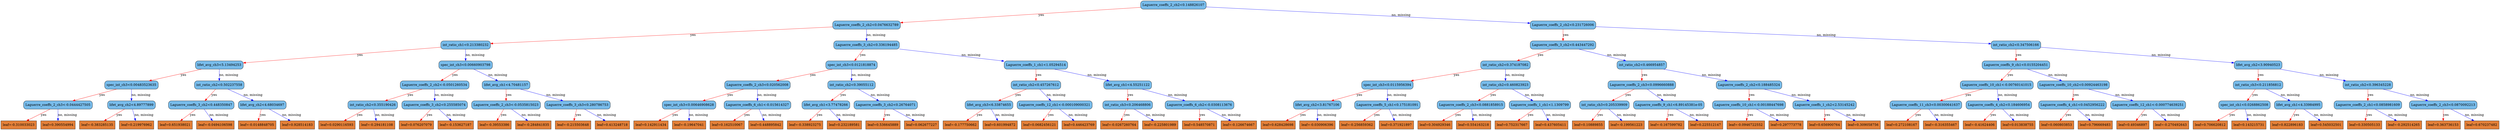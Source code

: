 digraph {
	graph [bb="0,0,8660,567",
		rankdir=TB
	];
	node [label="\N"];
	0	[fillcolor="#78bceb",
		height=0.5,
		label="Laguerre_coeffs_2_ch2<0.148826107",
		pos="4796.1,549",
		shape=box,
		style="filled, rounded",
		width=3.1076];
	1	[fillcolor="#78bceb",
		height=0.5,
		label="Laguerre_coeffs_2_ch2<0.0476632789",
		pos="3318.1,460.5",
		shape=box,
		style="filled, rounded",
		width=3.2014];
	0 -> 1	[color="#FF0000",
		label=yes,
		lp="4199.1,504.75",
		pos="e,3433.8,468.27 4683.8,541.43 4413.8,525.62 3729.3,485.57 3445,468.93"];
	2	[fillcolor="#78bceb",
		height=0.5,
		label="Laguerre_coeffs_2_ch2<0.231726006",
		pos="5548.1,460.5",
		shape=box,
		style="filled, rounded",
		width=3.1076];
	0 -> 2	[color="#0000FF",
		label="no, missing",
		lp="5272,504.75",
		pos="e,5435.9,474.41 4908.3,535.1 5046.8,519.17 5281.5,492.17 5424.9,475.68"];
	3	[fillcolor="#78bceb",
		height=0.5,
		label="int_ratio_ch1<0.213380232",
		pos="1609.1,372",
		shape=box,
		style="filled, rounded",
		width=2.3264];
	1 -> 3	[color="#FF0000",
		label=yes,
		lp="2626.1,416.25",
		pos="e,1693.4,377.26 3202.7,453.66 2884.3,437.54 1998.1,392.69 1704.8,377.84"];
	4	[fillcolor="#78bceb",
		height=0.5,
		label="Laguerre_coeffs_3_ch2<0.336194485",
		pos="3318.1,372",
		shape=box,
		style="filled, rounded",
		width=3.1076];
	1 -> 4	[color="#0000FF",
		label="no, missing",
		lp="3350,416.25",
		pos="e,3318.1,390.35 3318.1,442.41 3318.1,430.76 3318.1,415.05 3318.1,401.52"];
	5	[fillcolor="#78bceb",
		height=0.5,
		label="Laguerre_coeffs_3_ch2<0.443447292",
		pos="5548.1,372",
		shape=box,
		style="filled, rounded",
		width=3.1076];
	2 -> 5	[color="#FF0000",
		label=yes,
		lp="5557.1,416.25",
		pos="e,5548.1,390.35 5548.1,442.41 5548.1,430.76 5548.1,415.05 5548.1,401.52"];
	6	[fillcolor="#78bceb",
		height=0.5,
		label="int_ratio_ch2<0.347506166",
		pos="6982.1,372",
		shape=box,
		style="filled, rounded",
		width=2.3264];
	2 -> 6	[color="#0000FF",
		label="no, missing",
		lp="6426,416.25",
		pos="e,6898,378.07 5660.3,452.73 5933.9,436.23 6631.2,394.17 6886.6,378.76"];
	7	[fillcolor="#78bceb",
		height=0.5,
		label="lifet_avg_ch3<5.13494253",
		pos="814.12,283.5",
		shape=box,
		style="filled, rounded",
		width=2.2639];
	3 -> 7	[color="#FF0000",
		label=yes,
		lp="1292.1,327.75",
		pos="e,895.9,293.4 1525.2,361.87 1375.5,345.58 1063.4,311.63 907.32,294.64"];
	8	[fillcolor="#78bceb",
		height=0.5,
		label="spec_int_ch3<0.00660903798",
		pos="1609.1,283.5",
		shape=box,
		style="filled, rounded",
		width=2.5035];
	3 -> 8	[color="#0000FF",
		label="no, missing",
		lp="1641,327.75",
		pos="e,1609.1,301.85 1609.1,353.91 1609.1,342.26 1609.1,326.55 1609.1,313.02"];
	9	[fillcolor="#78bceb",
		height=0.5,
		label="spec_int_ch3<0.0121818874",
		pos="2965.1,283.5",
		shape=box,
		style="filled, rounded",
		width=2.4097];
	4 -> 9	[color="#FF0000",
		label=yes,
		lp="3183.1,327.75",
		pos="e,3036.3,301.95 3247.1,353.6 3189.4,339.46 3107.9,319.49 3047.4,304.65"];
	10	[fillcolor="#78bceb",
		height=0.5,
		label="Laguerre_coeffs_1_ch1<1.05294514",
		pos="3566.1,283.5",
		shape=box,
		style="filled, rounded",
		width=3.0139];
	4 -> 10	[color="#0000FF",
		label="no, missing",
		lp="3497,327.75",
		pos="e,3516.3,301.87 3368,353.6 3407.7,339.76 3463.4,320.34 3505.6,305.61"];
	15	[fillcolor="#78bceb",
		height=0.5,
		label="spec_int_ch3<0.00483523635",
		pos="441.12,195",
		shape=box,
		style="filled, rounded",
		width=2.5035];
	7 -> 15	[color="#FF0000",
		label=yes,
		lp="670.12,239.25",
		pos="e,516.36,213.45 739.09,265.1 677.86,250.9 591.29,230.82 527.24,215.97"];
	16	[fillcolor="#78bceb",
		height=0.5,
		label="int_ratio_ch2<0.502237558",
		pos="814.12,195",
		shape=box,
		style="filled, rounded",
		width=2.3264];
	7 -> 16	[color="#0000FF",
		label="no, missing",
		lp="846,239.25",
		pos="e,814.12,213.35 814.12,265.41 814.12,253.76 814.12,238.05 814.12,224.52"];
	17	[fillcolor="#78bceb",
		height=0.5,
		label="Laguerre_coeffs_2_ch2<-0.0501260534",
		pos="1501.1,195",
		shape=box,
		style="filled, rounded",
		width=3.2639];
	8 -> 17	[color="#FF0000",
		label=yes,
		lp="1574.1,239.25",
		pos="e,1522.7,213.27 1587.5,265.2 1571.5,252.36 1549.4,234.66 1531.6,220.38"];
	18	[fillcolor="#78bceb",
		height=0.5,
		label="lifet_avg_ch1<4.70481157",
		pos="1748.1,195",
		shape=box,
		style="filled, rounded",
		width=2.2639];
	8 -> 18	[color="#0000FF",
		label="no, missing",
		lp="1723,239.25",
		pos="e,1720.4,213.27 1636.9,265.2 1658.1,252 1687.6,233.68 1710.8,219.21"];
	31	[fillcolor="#78bceb",
		height=0.5,
		label="Laguerre_coeffs_2_ch3<-0.0444427505",
		pos="196.12,106.5",
		shape=box,
		style="filled, rounded",
		width=3.2639];
	15 -> 31	[color="#FF0000",
		label=yes,
		lp="350.12,150.75",
		pos="e,245.33,124.87 391.84,176.6 352.72,162.79 297.86,143.42 256.17,128.7"];
	32	[fillcolor="#78bceb",
		height=0.5,
		label="lifet_avg_ch2<4.89777899",
		pos="441.12,106.5",
		shape=box,
		style="filled, rounded",
		width=2.2639];
	15 -> 32	[color="#0000FF",
		label="no, missing",
		lp="473,150.75",
		pos="e,441.12,124.85 441.12,176.91 441.12,165.26 441.12,149.55 441.12,136.02"];
	33	[fillcolor="#78bceb",
		height=0.5,
		label="Laguerre_coeffs_3_ch2<0.448350847",
		pos="708.12,106.5",
		shape=box,
		style="filled, rounded",
		width=3.1076];
	16 -> 33	[color="#FF0000",
		label=yes,
		lp="780.12,150.75",
		pos="e,729.28,124.77 792.93,176.7 777.19,163.86 755.5,146.16 738,131.88"];
	34	[fillcolor="#78bceb",
		height=0.5,
		label="lifet_avg_ch2<4.68034697",
		pos="919.12,106.5",
		shape=box,
		style="filled, rounded",
		width=2.2639];
	16 -> 34	[color="#0000FF",
		label="no, missing",
		lp="908,150.75",
		pos="e,898.17,124.77 835.12,176.7 850.72,163.86 872.2,146.16 889.53,131.88"];
	63	[fillcolor="#e48038",
		height=0.5,
		label="leaf=-0.310033023",
		pos="60.125,18",
		shape=box,
		style=filled,
		width=1.6701];
	31 -> 63	[color="#FF0000",
		label=yes,
		lp="150.12,62.25",
		pos="e,87.273,36.267 168.93,88.203 148.27,75.062 119.63,56.846 96.92,42.403"];
	64	[fillcolor="#e48038",
		height=0.5,
		label="leaf=0.390554994",
		pos="196.12,18",
		shape=box,
		style=filled,
		width=1.6076];
	31 -> 64	[color="#0000FF",
		label="no, missing",
		lp="228,62.25",
		pos="e,196.12,36.35 196.12,88.41 196.12,76.758 196.12,61.047 196.12,47.519"];
	65	[fillcolor="#e48038",
		height=0.5,
		label="leaf=-0.383285135",
		pos="332.12,18",
		shape=box,
		style=filled,
		width=1.6701];
	32 -> 65	[color="#FF0000",
		label=yes,
		lp="406.12,62.25",
		pos="e,353.88,36.267 419.33,88.203 403.14,75.356 380.84,57.661 362.85,43.38"];
	66	[fillcolor="#e48038",
		height=0.5,
		label="leaf=0.219976962",
		pos="468.12,18",
		shape=box,
		style=filled,
		width=1.6076];
	32 -> 66	[color="#0000FF",
		label="no, missing",
		lp="489,62.25",
		pos="e,462.71,36.35 446.46,88.41 450.13,76.64 455.1,60.729 459.35,47.11"];
	67	[fillcolor="#e48038",
		height=0.5,
		label="leaf=0.651938021",
		pos="602.12,18",
		shape=box,
		style=filled,
		width=1.6076];
	33 -> 67	[color="#FF0000",
		label=yes,
		lp="674.12,62.25",
		pos="e,623.28,36.267 686.93,88.203 671.19,75.356 649.5,57.661 632,43.38"];
	68	[fillcolor="#e48038",
		height=0.5,
		label="leaf=-0.0494106598",
		pos="741.12,18",
		shape=box,
		style=filled,
		width=1.7639];
	33 -> 68	[color="#0000FF",
		label="no, missing",
		lp="760,62.25",
		pos="e,734.51,36.35 714.64,88.41 719.18,76.522 725.33,60.41 730.56,46.702"];
	69	[fillcolor="#e48038",
		height=0.5,
		label="leaf=-0.0148848705",
		pos="886.12,18",
		shape=box,
		style=filled,
		width=1.7639];
	34 -> 69	[color="#FF0000",
		label=yes,
		lp="915.12,62.25",
		pos="e,892.74,36.35 912.61,88.41 908.07,76.522 901.92,60.41 896.69,46.702"];
	70	[fillcolor="#e48038",
		height=0.5,
		label="leaf=0.928514183",
		pos="1025.1,18",
		shape=box,
		style=filled,
		width=1.6076];
	34 -> 70	[color="#0000FF",
		label="no, missing",
		lp="1014,62.25",
		pos="e,1004,36.267 940.32,88.203 956.06,75.356 977.75,57.661 995.25,43.38"];
	35	[fillcolor="#78bceb",
		height=0.5,
		label="int_ratio_ch2<0.355190426",
		pos="1287.1,106.5",
		shape=box,
		style="filled, rounded",
		width=2.3264];
	17 -> 35	[color="#FF0000",
		label=yes,
		lp="1423.1,150.75",
		pos="e,1330.1,124.87 1458.1,176.6 1424.2,162.9 1376.8,143.75 1340.5,129.08"];
	36	[fillcolor="#78bceb",
		height=0.5,
		label="Laguerre_coeffs_3_ch2<0.255585074",
		pos="1501.1,106.5",
		shape=box,
		style="filled, rounded",
		width=3.1076];
	17 -> 36	[color="#0000FF",
		label="no, missing",
		lp="1533,150.75",
		pos="e,1501.1,124.85 1501.1,176.91 1501.1,165.26 1501.1,149.55 1501.1,136.02"];
	37	[fillcolor="#78bceb",
		height=0.5,
		label="Laguerre_coeffs_2_ch3<-0.0535815023",
		pos="1748.1,106.5",
		shape=box,
		style="filled, rounded",
		width=3.2639];
	18 -> 37	[color="#FF0000",
		label=yes,
		lp="1757.1,150.75",
		pos="e,1748.1,124.85 1748.1,176.91 1748.1,165.26 1748.1,149.55 1748.1,136.02"];
	38	[fillcolor="#78bceb",
		height=0.5,
		label="Laguerre_coeffs_3_ch3<0.280786753",
		pos="1995.1,106.5",
		shape=box,
		style="filled, rounded",
		width=3.1076];
	18 -> 38	[color="#0000FF",
		label="no, missing",
		lp="1926,150.75",
		pos="e,1945.5,124.87 1797.8,176.6 1837.3,162.76 1892.8,143.34 1934.9,128.61"];
	71	[fillcolor="#e48038",
		height=0.5,
		label="leaf=0.0290116593",
		pos="1162.1,18",
		shape=box,
		style=filled,
		width=1.7014];
	35 -> 71	[color="#FF0000",
		label=yes,
		lp="1245.1,62.25",
		pos="e,1187.1,36.267 1262.1,88.203 1243.3,75.179 1217.3,57.173 1196.5,42.792"];
	72	[fillcolor="#e48038",
		height=0.5,
		label="leaf=-0.294181108",
		pos="1301.1,18",
		shape=box,
		style=filled,
		width=1.6701];
	35 -> 72	[color="#0000FF",
		label="no, missing",
		lp="1328,62.25",
		pos="e,1298.3,36.35 1289.9,88.41 1291.8,76.758 1294.3,61.047 1296.5,47.519"];
	73	[fillcolor="#e48038",
		height=0.5,
		label="leaf=0.076207079",
		pos="1437.1,18",
		shape=box,
		style=filled,
		width=1.6076];
	36 -> 73	[color="#FF0000",
		label=yes,
		lp="1484.1,62.25",
		pos="e,1450,36.35 1488.5,88.41 1479.4,76.169 1467.1,59.449 1456.7,45.487"];
	74	[fillcolor="#e48038",
		height=0.5,
		label="leaf=-0.153627187",
		pos="1573.1,18",
		shape=box,
		style=filled,
		width=1.6701];
	36 -> 74	[color="#0000FF",
		label="no, missing",
		lp="1576,62.25",
		pos="e,1558.7,36.35 1515.3,88.41 1525.6,76.051 1539.7,59.127 1551.4,45.085"];
	75	[fillcolor="#e48038",
		height=0.5,
		label="leaf=-0.39553386",
		pos="1708.1,18",
		shape=box,
		style=filled,
		width=1.5764];
	37 -> 75	[color="#FF0000",
		label=yes,
		lp="1741.1,62.25",
		pos="e,1716.1,36.35 1740.2,88.41 1734.7,76.522 1727.3,60.41 1720.9,46.702"];
	76	[fillcolor="#e48038",
		height=0.5,
		label="leaf=-0.284841835",
		pos="1843.1,18",
		shape=box,
		style=filled,
		width=1.6701];
	37 -> 76	[color="#0000FF",
		label="no, missing",
		lp="1837,62.25",
		pos="e,1824.1,36.35 1766.9,88.41 1780.9,75.698 1800.1,58.157 1815.8,43.889"];
	77	[fillcolor="#e48038",
		height=0.5,
		label="leaf=-0.215503648",
		pos="1981.1,18",
		shape=box,
		style=filled,
		width=1.6701];
	38 -> 77	[color="#FF0000",
		label=yes,
		lp="1999.1,62.25",
		pos="e,1983.9,36.35 1992.4,88.41 1990.5,76.758 1987.9,61.047 1985.7,47.519"];
	78	[fillcolor="#e48038",
		height=0.5,
		label="leaf=0.413248718",
		pos="2117.1,18",
		shape=box,
		style=filled,
		width=1.6076];
	38 -> 78	[color="#0000FF",
		label="no, missing",
		lp="2099,62.25",
		pos="e,2092.8,36.267 2019.5,88.203 2037.9,75.179 2063.3,57.173 2083.6,42.792"];
	19	[fillcolor="#78bceb",
		height=0.5,
		label="Laguerre_coeffs_2_ch3<0.020562008",
		pos="2620.1,195",
		shape=box,
		style="filled, rounded",
		width=3.1076];
	9 -> 19	[color="#FF0000",
		label=yes,
		lp="2833.1,239.25",
		pos="e,2689.7,213.45 2895.7,265.1 2839.3,250.96 2759.7,230.99 2700.5,216.15"];
	20	[fillcolor="#78bceb",
		height=0.5,
		label="int_ratio_ch2<0.39055112",
		pos="2965.1,195",
		shape=box,
		style="filled, rounded",
		width=2.2326];
	9 -> 20	[color="#0000FF",
		label="no, missing",
		lp="2997,239.25",
		pos="e,2965.1,213.35 2965.1,265.41 2965.1,253.76 2965.1,238.05 2965.1,224.52"];
	21	[fillcolor="#78bceb",
		height=0.5,
		label="int_ratio_ch2<0.457267612",
		pos="3566.1,195",
		shape=box,
		style="filled, rounded",
		width=2.3264];
	10 -> 21	[color="#FF0000",
		label=yes,
		lp="3575.1,239.25",
		pos="e,3566.1,213.35 3566.1,265.41 3566.1,253.76 3566.1,238.05 3566.1,224.52"];
	22	[fillcolor="#78bceb",
		height=0.5,
		label="lifet_avg_ch1<4.55251122",
		pos="3906.1,195",
		shape=box,
		style="filled, rounded",
		width=2.2639];
	10 -> 22	[color="#0000FF",
		label="no, missing",
		lp="3799,239.25",
		pos="e,3837.5,213.45 3634.5,265.1 3690,250.99 3768.3,231.07 3826.5,216.25"];
	39	[fillcolor="#78bceb",
		height=0.5,
		label="spec_int_ch3<0.00646908628",
		pos="2384.1,106.5",
		shape=box,
		style="filled, rounded",
		width=2.5035];
	19 -> 39	[color="#FF0000",
		label=yes,
		lp="2533.1,150.75",
		pos="e,2431.5,124.87 2572.7,176.6 2535,162.82 2482.3,143.5 2442.2,128.79"];
	40	[fillcolor="#78bceb",
		height=0.5,
		label="Laguerre_coeffs_6_ch1<-0.015614327",
		pos="2620.1,106.5",
		shape=box,
		style="filled, rounded",
		width=3.1701];
	19 -> 40	[color="#0000FF",
		label="no, missing",
		lp="2652,150.75",
		pos="e,2620.1,124.85 2620.1,176.91 2620.1,165.26 2620.1,149.55 2620.1,136.02"];
	41	[fillcolor="#78bceb",
		height=0.5,
		label="lifet_avg_ch1<3.77478266",
		pos="2867.1,106.5",
		shape=box,
		style="filled, rounded",
		width=2.2639];
	20 -> 41	[color="#FF0000",
		label=yes,
		lp="2934.1,150.75",
		pos="e,2886.8,124.85 2945.8,176.91 2931.4,164.2 2911.5,146.66 2895.3,132.39"];
	42	[fillcolor="#78bceb",
		height=0.5,
		label="Laguerre_coeffs_3_ch2<0.26764071",
		pos="3075.1,106.5",
		shape=box,
		style="filled, rounded",
		width=3.0139];
	20 -> 42	[color="#0000FF",
		label="no, missing",
		lp="3062,150.75",
		pos="e,3053.2,124.77 2987.1,176.7 3003.5,163.86 3026,146.16 3044.1,131.88"];
	79	[fillcolor="#e48038",
		height=0.5,
		label="leaf=0.142911434",
		pos="2251.1,18",
		shape=box,
		style=filled,
		width=1.6076];
	39 -> 79	[color="#FF0000",
		label=yes,
		lp="2339.1,62.25",
		pos="e,2277.7,36.267 2357.5,88.203 2337.3,75.062 2309.3,56.846 2287.1,42.403"];
	80	[fillcolor="#e48038",
		height=0.5,
		label="leaf=-0.19647041",
		pos="2384.1,18",
		shape=box,
		style=filled,
		width=1.5764];
	39 -> 80	[color="#0000FF",
		label="no, missing",
		lp="2416,62.25",
		pos="e,2384.1,36.35 2384.1,88.41 2384.1,76.758 2384.1,61.047 2384.1,47.519"];
	81	[fillcolor="#e48038",
		height=0.5,
		label="leaf=0.162510067",
		pos="2517.1,18",
		shape=box,
		style=filled,
		width=1.6076];
	40 -> 81	[color="#FF0000",
		label=yes,
		lp="2587.1,62.25",
		pos="e,2537.8,36.35 2599.8,88.41 2584.5,75.581 2563.4,57.831 2546.3,43.493"];
	82	[fillcolor="#e48038",
		height=0.5,
		label="leaf=0.448895842",
		pos="2651.1,18",
		shape=box,
		style=filled,
		width=1.6076];
	40 -> 82	[color="#0000FF",
		label="no, missing",
		lp="2671,62.25",
		pos="e,2644.9,36.35 2626.2,88.41 2630.5,76.64 2636.2,60.729 2641.1,47.11"];
	83	[fillcolor="#e48038",
		height=0.5,
		label="leaf=-0.338923275",
		pos="2787.1,18",
		shape=box,
		style=filled,
		width=1.6701];
	41 -> 83	[color="#FF0000",
		label=yes,
		lp="2844.1,62.25",
		pos="e,2803.2,36.35 2851.3,88.41 2839.8,75.934 2823.9,58.805 2810.9,44.685"];
	84	[fillcolor="#e48038",
		height=0.5,
		label="leaf=0.232189581",
		pos="2923.1,18",
		shape=box,
		style=filled,
		width=1.6076];
	41 -> 84	[color="#0000FF",
		label="no, missing",
		lp="2933,62.25",
		pos="e,2911.9,36.35 2878.2,88.41 2886,76.287 2896.7,59.77 2905.7,45.89"];
	85	[fillcolor="#e48038",
		height=0.5,
		label="leaf=0.536645889",
		pos="3057.1,18",
		shape=box,
		style=filled,
		width=1.6076];
	42 -> 85	[color="#FF0000",
		label=yes,
		lp="3077.1,62.25",
		pos="e,3060.7,36.35 3071.6,88.41 3069.1,76.758 3065.9,61.047 3063.1,47.519"];
	86	[fillcolor="#e48038",
		height=0.5,
		label="leaf=0.062677227",
		pos="3191.1,18",
		shape=box,
		style=filled,
		width=1.6076];
	42 -> 86	[color="#0000FF",
		label="no, missing",
		lp="3176,62.25",
		pos="e,3168,36.267 3098.3,88.203 3115.7,75.238 3139.7,57.336 3159,42.988"];
	43	[fillcolor="#78bceb",
		height=0.5,
		label="lifet_avg_ch3<6.33874655",
		pos="3418.1,106.5",
		shape=box,
		style="filled, rounded",
		width=2.2639];
	21 -> 43	[color="#FF0000",
		label=yes,
		lp="3515.1,150.75",
		pos="e,3447.9,124.91 3536.5,176.7 3513.9,163.49 3482.5,145.14 3457.7,130.66"];
	44	[fillcolor="#78bceb",
		height=0.5,
		label="Laguerre_coeffs_12_ch1<-0.000109000321",
		pos="3645.1,106.5",
		shape=box,
		style="filled, rounded",
		width=3.5451];
	21 -> 44	[color="#0000FF",
		label="no, missing",
		lp="3645,150.75",
		pos="e,3629.3,124.85 3581.7,176.91 3593.1,164.43 3608.8,147.3 3621.7,133.18"];
	45	[fillcolor="#78bceb",
		height=0.5,
		label="int_ratio_ch3<0.206468806",
		pos="3906.1,106.5",
		shape=box,
		style="filled, rounded",
		width=2.3264];
	22 -> 45	[color="#FF0000",
		label=yes,
		lp="3915.1,150.75",
		pos="e,3906.1,124.85 3906.1,176.91 3906.1,165.26 3906.1,149.55 3906.1,136.02"];
	46	[fillcolor="#78bceb",
		height=0.5,
		label="Laguerre_coeffs_6_ch2<-0.0308113676",
		pos="4154.1,106.5",
		shape=box,
		style="filled, rounded",
		width=3.2639];
	22 -> 46	[color="#0000FF",
		label="no, missing",
		lp="4085,150.75",
		pos="e,4104.3,124.87 3956,176.6 3995.7,162.76 4051.4,143.34 4093.6,128.61"];
	87	[fillcolor="#e48038",
		height=0.5,
		label="leaf=-0.177750662",
		pos="3327.1,18",
		shape=box,
		style=filled,
		width=1.6701];
	43 -> 87	[color="#FF0000",
		label=yes,
		lp="3390.1,62.25",
		pos="e,3345.4,36.35 3400.1,88.41 3386.8,75.698 3368.3,58.157 3353.3,43.889"];
	88	[fillcolor="#e48038",
		height=0.5,
		label="leaf=0.601994872",
		pos="3463.1,18",
		shape=box,
		style=filled,
		width=1.6076];
	43 -> 88	[color="#0000FF",
		label="no, missing",
		lp="3477,62.25",
		pos="e,3454.1,36.35 3427,88.41 3433.3,76.405 3441.7,60.091 3448.9,46.295"];
	89	[fillcolor="#e48038",
		height=0.5,
		label="leaf=0.0682456121",
		pos="3600.1,18",
		shape=box,
		style=filled,
		width=1.7014];
	44 -> 89	[color="#FF0000",
		label=yes,
		lp="3636.1,62.25",
		pos="e,3609.2,36.35 3636.2,88.41 3630,76.405 3621.5,60.091 3614.3,46.295"];
	90	[fillcolor="#e48038",
		height=0.5,
		label="leaf=0.446423769",
		pos="3737.1,18",
		shape=box,
		style=filled,
		width=1.6076];
	44 -> 90	[color="#0000FF",
		label="no, missing",
		lp="3732,62.25",
		pos="e,3718.7,36.35 3663.3,88.41 3676.8,75.698 3695.5,58.157 3710.7,43.889"];
	91	[fillcolor="#e48038",
		height=0.5,
		label="leaf=-0.0267260764",
		pos="3876.1,18",
		shape=box,
		style=filled,
		width=1.7639];
	45 -> 91	[color="#FF0000",
		label=yes,
		lp="3903.1,62.25",
		pos="e,3882.1,36.35 3900.2,88.41 3896.1,76.64 3890.6,60.729 3885.9,47.11"];
	92	[fillcolor="#e48038",
		height=0.5,
		label="leaf=-0.225801989",
		pos="4018.1,18",
		shape=box,
		style=filled,
		width=1.6701];
	45 -> 92	[color="#0000FF",
		label="no, missing",
		lp="4005,62.25",
		pos="e,3995.8,36.267 3928.5,88.203 3945.2,75.297 3968.3,57.498 3986.8,43.183"];
	93	[fillcolor="#e48038",
		height=0.5,
		label="leaf=0.548570871",
		pos="4154.1,18",
		shape=box,
		style=filled,
		width=1.6076];
	46 -> 93	[color="#FF0000",
		label=yes,
		lp="4163.1,62.25",
		pos="e,4154.1,36.35 4154.1,88.41 4154.1,76.758 4154.1,61.047 4154.1,47.519"];
	94	[fillcolor="#e48038",
		height=0.5,
		label="leaf=-0.126674667",
		pos="4290.1,18",
		shape=box,
		style=filled,
		width=1.6701];
	46 -> 94	[color="#0000FF",
		label="no, missing",
		lp="4267,62.25",
		pos="e,4263,36.267 4181.3,88.203 4202,75.062 4230.6,56.846 4253.3,42.403"];
	11	[fillcolor="#78bceb",
		height=0.5,
		label="int_ratio_ch2<0.374187082",
		pos="5147.1,283.5",
		shape=box,
		style="filled, rounded",
		width=2.3264];
	5 -> 11	[color="#FF0000",
		label=yes,
		lp="5393.1,327.75",
		pos="e,5228,301.95 5467.5,353.6 5401.4,339.34 5307.8,319.16 5238.9,304.29"];
	12	[fillcolor="#78bceb",
		height=0.5,
		label="int_ratio_ch2<0.466954857",
		pos="5789.1,283.5",
		shape=box,
		style="filled, rounded",
		width=2.3264];
	5 -> 12	[color="#0000FF",
		label="no, missing",
		lp="5723,327.75",
		pos="e,5740.7,301.87 5596.6,353.6 5635.1,339.79 5689.1,320.42 5730.1,305.7"];
	13	[fillcolor="#78bceb",
		height=0.5,
		label="Laguerre_coeffs_9_ch1<0.0155204451",
		pos="6982.1,283.5",
		shape=box,
		style="filled, rounded",
		width=3.2014];
	6 -> 13	[color="#FF0000",
		label=yes,
		lp="6991.1,327.75",
		pos="e,6982.1,301.85 6982.1,353.91 6982.1,342.26 6982.1,326.55 6982.1,313.02"];
	14	[fillcolor="#78bceb",
		height=0.5,
		label="lifet_avg_ch2<3.90940523",
		pos="7853.1,283.5",
		shape=box,
		style="filled, rounded",
		width=2.2639];
	6 -> 14	[color="#0000FF",
		label="no, missing",
		lp="7528,327.75",
		pos="e,7771.2,292.63 7066,362.67 7229.5,346.43 7589.5,310.68 7760,293.75"];
	23	[fillcolor="#78bceb",
		height=0.5,
		label="spec_int_ch3<0.0115956394",
		pos="4804.1,195",
		shape=box,
		style="filled, rounded",
		width=2.4097];
	11 -> 23	[color="#FF0000",
		label=yes,
		lp="5016.1,239.25",
		pos="e,4873.3,213.45 5078.1,265.1 5022.2,250.99 4943.2,231.07 4884.4,216.25"];
	24	[fillcolor="#78bceb",
		height=0.5,
		label="int_ratio_ch2<0.460823923",
		pos="5147.1,195",
		shape=box,
		style="filled, rounded",
		width=2.3264];
	11 -> 24	[color="#0000FF",
		label="no, missing",
		lp="5179,239.25",
		pos="e,5147.1,213.35 5147.1,265.41 5147.1,253.76 5147.1,238.05 5147.1,224.52"];
	25	[fillcolor="#78bceb",
		height=0.5,
		label="Laguerre_coeffs_2_ch3<0.0996660888",
		pos="5789.1,195",
		shape=box,
		style="filled, rounded",
		width=3.2014];
	12 -> 25	[color="#FF0000",
		label=yes,
		lp="5798.1,239.25",
		pos="e,5789.1,213.35 5789.1,265.41 5789.1,253.76 5789.1,238.05 5789.1,224.52"];
	26	[fillcolor="#78bceb",
		height=0.5,
		label="Laguerre_coeffs_2_ch2<0.188485324",
		pos="6059.1,195",
		shape=box,
		style="filled, rounded",
		width=3.1076];
	12 -> 26	[color="#0000FF",
		label="no, missing",
		lp="5981,239.25",
		pos="e,6004.9,213.37 5843.4,265.1 5886.9,251.17 5948,231.59 5994.1,216.82"];
	47	[fillcolor="#78bceb",
		height=0.5,
		label="lifet_avg_ch2<3.81767106",
		pos="4562.1,106.5",
		shape=box,
		style="filled, rounded",
		width=2.2639];
	23 -> 47	[color="#FF0000",
		label=yes,
		lp="4714.1,150.75",
		pos="e,4610.7,124.87 4755.4,176.6 4716.8,162.79 4662.6,143.42 4621.4,128.7"];
	48	[fillcolor="#78bceb",
		height=0.5,
		label="Laguerre_coeffs_5_ch1<0.175181091",
		pos="4804.1,106.5",
		shape=box,
		style="filled, rounded",
		width=3.1076];
	23 -> 48	[color="#0000FF",
		label="no, missing",
		lp="4836,150.75",
		pos="e,4804.1,124.85 4804.1,176.91 4804.1,165.26 4804.1,149.55 4804.1,136.02"];
	49	[fillcolor="#78bceb",
		height=0.5,
		label="Laguerre_coeffs_2_ch3<0.0881858915",
		pos="5077.1,106.5",
		shape=box,
		style="filled, rounded",
		width=3.2014];
	24 -> 49	[color="#FF0000",
		label=yes,
		lp="5128.1,150.75",
		pos="e,5091.2,124.85 5133.3,176.91 5123.3,164.55 5109.6,147.63 5098.2,133.58"];
	50	[fillcolor="#78bceb",
		height=0.5,
		label="Laguerre_coeffs_1_ch1<1.1309799",
		pos="5315.1,106.5",
		shape=box,
		style="filled, rounded",
		width=2.9201];
	24 -> 50	[color="#0000FF",
		label="no, missing",
		lp="5279,150.75",
		pos="e,5281.3,124.91 5180.7,176.7 5206.7,163.31 5243,144.65 5271.3,130.08"];
	95	[fillcolor="#e48038",
		height=0.5,
		label="leaf=0.628428698",
		pos="4426.1,18",
		shape=box,
		style=filled,
		width=1.6076];
	47 -> 95	[color="#FF0000",
		label=yes,
		lp="4516.1,62.25",
		pos="e,4453.3,36.267 4534.9,88.203 4514.3,75.062 4485.6,56.846 4462.9,42.403"];
	96	[fillcolor="#e48038",
		height=0.5,
		label="leaf=-0.030906396",
		pos="4562.1,18",
		shape=box,
		style=filled,
		width=1.6701];
	47 -> 96	[color="#0000FF",
		label="no, missing",
		lp="4594,62.25",
		pos="e,4562.1,36.35 4562.1,88.41 4562.1,76.758 4562.1,61.047 4562.1,47.519"];
	97	[fillcolor="#e48038",
		height=0.5,
		label="leaf=-0.256859362",
		pos="4700.1,18",
		shape=box,
		style=filled,
		width=1.6701];
	48 -> 97	[color="#FF0000",
		label=yes,
		lp="4771.1,62.25",
		pos="e,4721,36.35 4783.6,88.41 4768.2,75.581 4746.8,57.831 4729.6,43.493"];
	98	[fillcolor="#e48038",
		height=0.5,
		label="leaf=0.371921897",
		pos="4836.1,18",
		shape=box,
		style=filled,
		width=1.6076];
	48 -> 98	[color="#0000FF",
		label="no, missing",
		lp="4855,62.25",
		pos="e,4829.7,36.35 4810.4,88.41 4814.8,76.64 4820.7,60.729 4825.7,47.11"];
	99	[fillcolor="#e48038",
		height=0.5,
		label="leaf=0.304929346",
		pos="4970.1,18",
		shape=box,
		style=filled,
		width=1.6076];
	49 -> 99	[color="#FF0000",
		label=yes,
		lp="5043.1,62.25",
		pos="e,4991.5,36.267 5055.7,88.203 5039.8,75.356 5017.9,57.661 5000.3,43.38"];
	100	[fillcolor="#e48038",
		height=0.5,
		label="leaf=0.554163218",
		pos="5104.1,18",
		shape=box,
		style=filled,
		width=1.6076];
	49 -> 100	[color="#0000FF",
		label="no, missing",
		lp="5125,62.25",
		pos="e,5098.7,36.35 5082.5,88.41 5086.1,76.64 5091.1,60.729 5095.4,47.11"];
	101	[fillcolor="#e48038",
		height=0.5,
		label="leaf=0.752317667",
		pos="5238.1,18",
		shape=box,
		style=filled,
		width=1.6076];
	50 -> 101	[color="#FF0000",
		label=yes,
		lp="5293.1,62.25",
		pos="e,5253.6,36.35 5299.9,88.41 5288.8,75.934 5273.6,58.805 5261,44.685"];
	102	[fillcolor="#e48038",
		height=0.5,
		label="leaf=0.437605411",
		pos="5372.1,18",
		shape=box,
		style=filled,
		width=1.6076];
	50 -> 102	[color="#0000FF",
		label="no, missing",
		lp="5381,62.25",
		pos="e,5360.7,36.35 5326.4,88.41 5334.4,76.287 5345.3,59.77 5354.4,45.89"];
	51	[fillcolor="#78bceb",
		height=0.5,
		label="int_ratio_ch3<0.205339909",
		pos="5573.1,106.5",
		shape=box,
		style="filled, rounded",
		width=2.3264];
	25 -> 51	[color="#FF0000",
		label=yes,
		lp="5710.1,150.75",
		pos="e,5616.5,124.87 5745.7,176.6 5711.5,162.9 5663.6,143.75 5627,129.08"];
	52	[fillcolor="#78bceb",
		height=0.5,
		label="Laguerre_coeffs_9_ch1<6.89145381e-05",
		pos="5795.1,106.5",
		shape=box,
		style="filled, rounded",
		width=3.3472];
	25 -> 52	[color="#0000FF",
		label="no, missing",
		lp="5825,150.75",
		pos="e,5793.9,124.85 5790.3,176.91 5791.1,165.26 5792.2,149.55 5793.1,136.02"];
	53	[fillcolor="#78bceb",
		height=0.5,
		label="Laguerre_coeffs_10_ch1<-0.00188447698",
		pos="6059.1,106.5",
		shape=box,
		style="filled, rounded",
		width=3.4514];
	26 -> 53	[color="#FF0000",
		label=yes,
		lp="6068.1,150.75",
		pos="e,6059.1,124.85 6059.1,176.91 6059.1,165.26 6059.1,149.55 6059.1,136.02"];
	54	[fillcolor="#78bceb",
		height=0.5,
		label="Laguerre_coeffs_1_ch2<2.53145242",
		pos="6321.1,106.5",
		shape=box,
		style="filled, rounded",
		width=3.0139];
	26 -> 54	[color="#0000FF",
		label="no, missing",
		lp="6246,150.75",
		pos="e,6268.5,124.87 6111.8,176.6 6153.9,162.7 6213.1,143.17 6257.8,128.42"];
	103	[fillcolor="#e48038",
		height=0.5,
		label="leaf=0.10889855",
		pos="5502.1,18",
		shape=box,
		style=filled,
		width=1.5139];
	51 -> 103	[color="#FF0000",
		label=yes,
		lp="5553.1,62.25",
		pos="e,5516.4,36.35 5559.1,88.41 5549,76.051 5535.1,59.127 5523.5,45.085"];
	104	[fillcolor="#e48038",
		height=0.5,
		label="leaf=-0.199561223",
		pos="5635.1,18",
		shape=box,
		style=filled,
		width=1.6701];
	51 -> 104	[color="#0000FF",
		label="no, missing",
		lp="5642,62.25",
		pos="e,5622.7,36.35 5585.4,88.41 5594.1,76.169 5606.1,59.449 5616.1,45.487"];
	105	[fillcolor="#e48038",
		height=0.5,
		label="leaf=-0.167599782",
		pos="5773.1,18",
		shape=box,
		style=filled,
		width=1.6701];
	52 -> 105	[color="#FF0000",
		label=yes,
		lp="5795.1,62.25",
		pos="e,5777.5,36.35 5790.8,88.41 5787.8,76.64 5783.7,60.729 5780.3,47.11"];
	106	[fillcolor="#e48038",
		height=0.5,
		label="leaf=0.225512147",
		pos="5909.1,18",
		shape=box,
		style=filled,
		width=1.6076];
	52 -> 106	[color="#0000FF",
		label="no, missing",
		lp="5895,62.25",
		pos="e,5886.4,36.267 5817.9,88.203 5834.9,75.297 5858.4,57.498 5877.3,43.183"];
	107	[fillcolor="#e48038",
		height=0.5,
		label="leaf=-0.0946722552",
		pos="6048.1,18",
		shape=box,
		style=filled,
		width=1.7639];
	53 -> 107	[color="#FF0000",
		label=yes,
		lp="6064.1,62.25",
		pos="e,6050.3,36.35 6057,88.41 6055.5,76.758 6053.5,61.047 6051.8,47.519"];
	108	[fillcolor="#e48038",
		height=0.5,
		label="leaf=0.297773778",
		pos="6187.1,18",
		shape=box,
		style=filled,
		width=1.6076];
	53 -> 108	[color="#0000FF",
		label="no, missing",
		lp="6167,62.25",
		pos="e,6161.6,36.267 6084.7,88.203 6104.1,75.12 6130.9,57.01 6152.2,42.597"];
	109	[fillcolor="#e48038",
		height=0.5,
		label="leaf=0.656900764",
		pos="6321.1,18",
		shape=box,
		style=filled,
		width=1.6076];
	54 -> 109	[color="#FF0000",
		label=yes,
		lp="6330.1,62.25",
		pos="e,6321.1,36.35 6321.1,88.41 6321.1,76.758 6321.1,61.047 6321.1,47.519"];
	110	[fillcolor="#e48038",
		height=0.5,
		label="leaf=0.309058756",
		pos="6455.1,18",
		shape=box,
		style=filled,
		width=1.6076];
	54 -> 110	[color="#0000FF",
		label="no, missing",
		lp="6433,62.25",
		pos="e,6428.4,36.267 6347.9,88.203 6368.3,75.062 6396.5,56.846 6418.9,42.403"];
	27	[fillcolor="#78bceb",
		height=0.5,
		label="Laguerre_coeffs_10_ch1<-0.00760141015",
		pos="6916.1,195",
		shape=box,
		style="filled, rounded",
		width=3.4514];
	13 -> 27	[color="#FF0000",
		label=yes,
		lp="6964.1,239.25",
		pos="e,6929.4,213.35 6969.1,265.41 6959.7,253.17 6947,236.45 6936.3,222.49"];
	28	[fillcolor="#78bceb",
		height=0.5,
		label="Laguerre_coeffs_10_ch2<0.00924463198",
		pos="7180.1,195",
		shape=box,
		style="filled, rounded",
		width=3.3889];
	13 -> 28	[color="#0000FF",
		label="no, missing",
		lp="7131,239.25",
		pos="e,7140.3,213.41 7021.7,265.2 7052.8,251.63 7096.2,232.66 7129.8,218.01"];
	29	[fillcolor="#78bceb",
		height=0.5,
		label="int_ratio_ch3<0.211856812",
		pos="7853.1,195",
		shape=box,
		style="filled, rounded",
		width=2.3264];
	14 -> 29	[color="#FF0000",
		label=yes,
		lp="7862.1,239.25",
		pos="e,7853.1,213.35 7853.1,265.41 7853.1,253.76 7853.1,238.05 7853.1,224.52"];
	30	[fillcolor="#78bceb",
		height=0.5,
		label="int_ratio_ch2<0.396345228",
		pos="8207.1,195",
		shape=box,
		style="filled, rounded",
		width=2.3264];
	14 -> 30	[color="#0000FF",
		label="no, missing",
		lp="8094,239.25",
		pos="e,8135.7,213.45 7924.3,265.1 7982.2,250.96 8063.9,230.99 8124.6,216.15"];
	55	[fillcolor="#78bceb",
		height=0.5,
		label="Laguerre_coeffs_11_ch3<0.00300641637",
		pos="6678.1,106.5",
		shape=box,
		style="filled, rounded",
		width=3.3889];
	27 -> 55	[color="#FF0000",
		label=yes,
		lp="6828.1,150.75",
		pos="e,6725.9,124.87 6868.2,176.6 6830.3,162.82 6777.2,143.5 6736.7,128.79"];
	56	[fillcolor="#78bceb",
		height=0.5,
		label="Laguerre_coeffs_4_ch2<0.184606954",
		pos="6930.1,106.5",
		shape=box,
		style="filled, rounded",
		width=3.1076];
	27 -> 56	[color="#0000FF",
		label="no, missing",
		lp="6957,150.75",
		pos="e,6927.3,124.85 6918.9,176.91 6920.8,165.26 6923.3,149.55 6925.5,136.02"];
	57	[fillcolor="#78bceb",
		height=0.5,
		label="Laguerre_coeffs_4_ch1<0.0452956222",
		pos="7177.1,106.5",
		shape=box,
		style="filled, rounded",
		width=3.2014];
	28 -> 57	[color="#FF0000",
		label=yes,
		lp="7188.1,150.75",
		pos="e,7177.7,124.85 7179.5,176.91 7179.1,165.26 7178.6,149.55 7178.1,136.02"];
	58	[fillcolor="#78bceb",
		height=0.5,
		label="Laguerre_coeffs_12_ch1<-0.000774639251",
		pos="7438.1,106.5",
		shape=box,
		style="filled, rounded",
		width=3.5451];
	28 -> 58	[color="#0000FF",
		label="no, missing",
		lp="7365,150.75",
		pos="e,7386.3,124.87 7232,176.6 7273.4,162.73 7331.5,143.25 7375.5,128.51"];
	111	[fillcolor="#e48038",
		height=0.5,
		label="leaf=0.272108167",
		pos="6589.1,18",
		shape=box,
		style=filled,
		width=1.6076];
	55 -> 111	[color="#FF0000",
		label=yes,
		lp="6651.1,62.25",
		pos="e,6607,36.35 6660.5,88.41 6647.6,75.816 6629.7,58.481 6615.1,44.286"];
	112	[fillcolor="#e48038",
		height=0.5,
		label="leaf=-0.316355467",
		pos="6725.1,18",
		shape=box,
		style=filled,
		width=1.6701];
	55 -> 112	[color="#0000FF",
		label="no, missing",
		lp="6738,62.25",
		pos="e,6715.7,36.35 6687.4,88.41 6693.9,76.405 6702.8,60.091 6710.3,46.295"];
	113	[fillcolor="#e48038",
		height=0.5,
		label="leaf=-0.41624406",
		pos="6860.1,18",
		shape=box,
		style=filled,
		width=1.5764];
	56 -> 113	[color="#FF0000",
		label=yes,
		lp="6911.1,62.25",
		pos="e,6874.2,36.35 6916.3,88.41 6906.3,76.051 6892.6,59.127 6881.2,45.085"];
	114	[fillcolor="#e48038",
		height=0.5,
		label="leaf=0.013838755",
		pos="6993.1,18",
		shape=box,
		style=filled,
		width=1.6076];
	56 -> 114	[color="#0000FF",
		label="no, missing",
		lp="7000,62.25",
		pos="e,6980.5,36.35 6942.6,88.41 6951.5,76.169 6963.7,59.449 6973.8,45.487"];
	115	[fillcolor="#e48038",
		height=0.5,
		label="leaf=0.060803853",
		pos="7127.1,18",
		shape=box,
		style=filled,
		width=1.6076];
	57 -> 115	[color="#FF0000",
		label=yes,
		lp="7166.1,62.25",
		pos="e,7137.2,36.35 7167.2,88.41 7160.3,76.405 7150.9,60.091 7142.9,46.295"];
	116	[fillcolor="#e48038",
		height=0.5,
		label="leaf=0.796669483",
		pos="7261.1,18",
		shape=box,
		style=filled,
		width=1.6076];
	57 -> 116	[color="#0000FF",
		label="no, missing",
		lp="7259,62.25",
		pos="e,7244.3,36.35 7193.7,88.41 7206,75.816 7222.8,58.481 7236.6,44.286"];
	117	[fillcolor="#e48038",
		height=0.5,
		label="leaf=0.49346897",
		pos="7391.1,18",
		shape=box,
		style=filled,
		width=1.5139];
	58 -> 117	[color="#FF0000",
		label=yes,
		lp="7428.1,62.25",
		pos="e,7400.6,36.35 7428.8,88.41 7422.3,76.405 7413.5,60.091 7406,46.295"];
	118	[fillcolor="#e48038",
		height=0.5,
		label="leaf=-0.270492643",
		pos="7524.1,18",
		shape=box,
		style=filled,
		width=1.6701];
	58 -> 118	[color="#0000FF",
		label="no, missing",
		lp="7521,62.25",
		pos="e,7506.9,36.35 7455.1,88.41 7467.6,75.816 7484.9,58.481 7499,44.286"];
	59	[fillcolor="#78bceb",
		height=0.5,
		label="spec_int_ch1<0.0268862508",
		pos="7768.1,106.5",
		shape=box,
		style="filled, rounded",
		width=2.4097];
	29 -> 59	[color="#FF0000",
		label=yes,
		lp="7828.1,150.75",
		pos="e,7785.2,124.85 7836.3,176.91 7824,164.32 7806.9,146.98 7793,132.79"];
	60	[fillcolor="#78bceb",
		height=0.5,
		label="lifet_avg_ch1<4.33984995",
		pos="7954.1,106.5",
		shape=box,
		style="filled, rounded",
		width=2.2639];
	29 -> 60	[color="#0000FF",
		label="no, missing",
		lp="7945,150.75",
		pos="e,7933.9,124.85 7873.1,176.91 7888.1,164.08 7908.8,146.33 7925.5,131.99"];
	61	[fillcolor="#78bceb",
		height=0.5,
		label="Laguerre_coeffs_2_ch1<0.0858981609",
		pos="8207.1,106.5",
		shape=box,
		style="filled, rounded",
		width=3.2014];
	30 -> 61	[color="#FF0000",
		label=yes,
		lp="8216.1,150.75",
		pos="e,8207.1,124.85 8207.1,176.91 8207.1,165.26 8207.1,149.55 8207.1,136.02"];
	62	[fillcolor="#78bceb",
		height=0.5,
		label="Laguerre_coeffs_2_ch3<0.0870092213",
		pos="8468.1,106.5",
		shape=box,
		style="filled, rounded",
		width=3.2014];
	30 -> 62	[color="#0000FF",
		label="no, missing",
		lp="8393,150.75",
		pos="e,8415.7,124.87 8259.6,176.6 8301.6,162.7 8360.5,143.17 8405,128.42"];
	119	[fillcolor="#e48038",
		height=0.5,
		label="leaf=0.706620812",
		pos="7660.1,18",
		shape=box,
		style=filled,
		width=1.6076];
	59 -> 119	[color="#FF0000",
		label=yes,
		lp="7733.1,62.25",
		pos="e,7681.7,36.267 7746.5,88.203 7730.5,75.356 7708.4,57.661 7690.6,43.38"];
	120	[fillcolor="#e48038",
		height=0.5,
		label="leaf=0.143215731",
		pos="7794.1,18",
		shape=box,
		style=filled,
		width=1.6076];
	59 -> 120	[color="#0000FF",
		label="no, missing",
		lp="7816,62.25",
		pos="e,7788.9,36.35 7773.3,88.41 7776.8,76.64 7781.6,60.729 7785.7,47.11"];
	121	[fillcolor="#e48038",
		height=0.5,
		label="leaf=0.822896183",
		pos="7928.1,18",
		shape=box,
		style=filled,
		width=1.6076];
	60 -> 121	[color="#FF0000",
		label=yes,
		lp="7953.1,62.25",
		pos="e,7933.3,36.35 7949,88.41 7945.5,76.64 7940.7,60.729 7936.6,47.11"];
	122	[fillcolor="#e48038",
		height=0.5,
		label="leaf=0.545032501",
		pos="8062.1,18",
		shape=box,
		style=filled,
		width=1.6076];
	60 -> 122	[color="#0000FF",
		label="no, missing",
		lp="8050,62.25",
		pos="e,8040.6,36.267 7975.7,88.203 7991.8,75.356 8013.9,57.661 8031.7,43.38"];
	123	[fillcolor="#e48038",
		height=0.5,
		label="leaf=0.330505133",
		pos="8196.1,18",
		shape=box,
		style=filled,
		width=1.6076];
	61 -> 123	[color="#FF0000",
		label=yes,
		lp="8212.1,62.25",
		pos="e,8198.3,36.35 8205,88.41 8203.5,76.758 8201.5,61.047 8199.8,47.519"];
	124	[fillcolor="#e48038",
		height=0.5,
		label="leaf=-0.292514265",
		pos="8332.1,18",
		shape=box,
		style=filled,
		width=1.6701];
	61 -> 124	[color="#0000FF",
		label="no, missing",
		lp="8313,62.25",
		pos="e,8307.2,36.267 8232.1,88.203 8250.9,75.179 8277,57.173 8297.7,42.792"];
	125	[fillcolor="#e48038",
		height=0.5,
		label="leaf=0.363736153",
		pos="8468.1,18",
		shape=box,
		style=filled,
		width=1.6076];
	62 -> 125	[color="#FF0000",
		label=yes,
		lp="8477.1,62.25",
		pos="e,8468.1,36.35 8468.1,88.41 8468.1,76.758 8468.1,61.047 8468.1,47.519"];
	126	[fillcolor="#e48038",
		height=0.5,
		label="leaf=0.670237482",
		pos="8602.1,18",
		shape=box,
		style=filled,
		width=1.6076];
	62 -> 126	[color="#0000FF",
		label="no, missing",
		lp="8580,62.25",
		pos="e,8575.4,36.267 8494.9,88.203 8515.3,75.062 8543.5,56.846 8565.9,42.403"];
}
